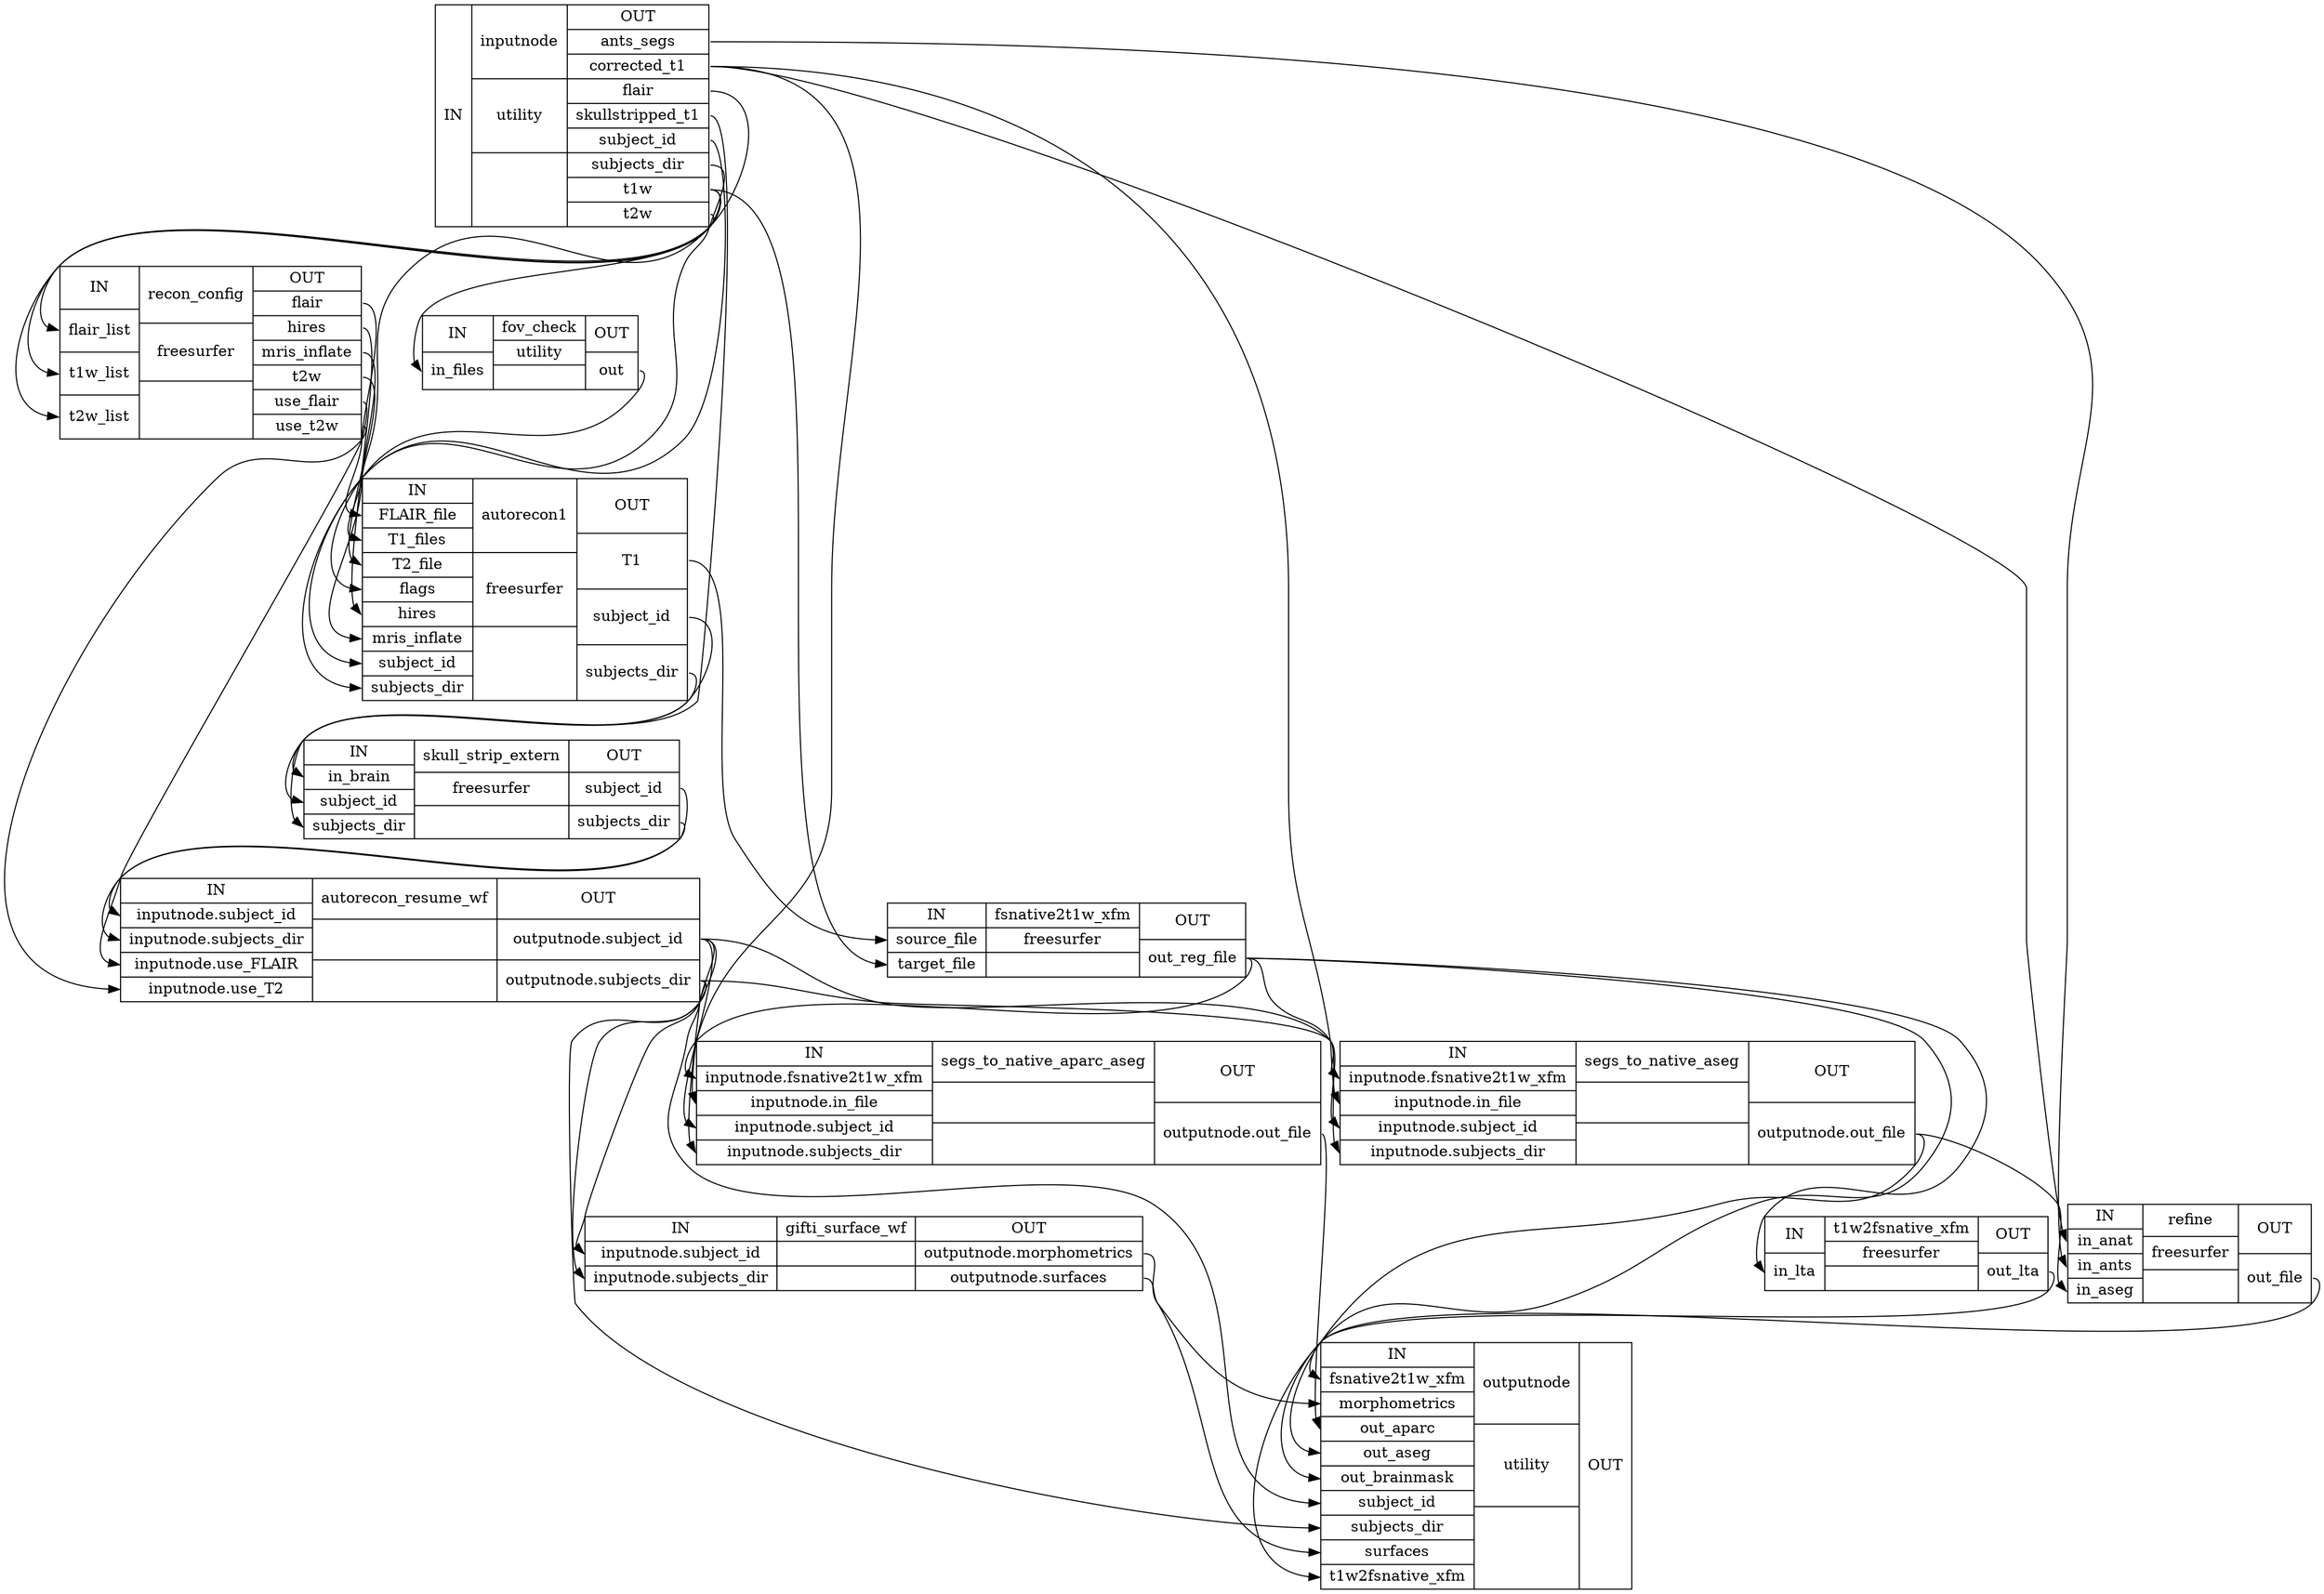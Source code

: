 digraph structs {
node [shape=record];
surface_recon_wfinputnode [label="{IN}|{ inputnode | utility |  }|{OUT|<outantssegs> ants_segs|<outcorrectedt1> corrected_t1|<outflair> flair|<outskullstrippedt1> skullstripped_t1|<outsubjectid> subject_id|<outsubjectsdir> subjects_dir|<outt1w> t1w|<outt2w> t2w}"];
surface_recon_wfrecon_config [label="{IN|<inflairlist> flair_list|<int1wlist> t1w_list|<int2wlist> t2w_list}|{ recon_config | freesurfer |  }|{OUT|<outflair> flair|<outhires> hires|<outmrisinflate> mris_inflate|<outt2w> t2w|<outuseflair> use_flair|<outuset2w> use_t2w}"];
surface_recon_wffov_check [label="{IN|<ininfiles> in_files}|{ fov_check | utility |  }|{OUT|<outout> out}"];
surface_recon_wfautorecon1 [label="{IN|<inFLAIRfile> FLAIR_file|<inT1files> T1_files|<inT2file> T2_file|<inflags> flags|<inhires> hires|<inmrisinflate> mris_inflate|<insubjectid> subject_id|<insubjectsdir> subjects_dir}|{ autorecon1 | freesurfer |  }|{OUT|<outT1> T1|<outsubjectid> subject_id|<outsubjectsdir> subjects_dir}"];
surface_recon_wfskull_strip_extern [label="{IN|<ininbrain> in_brain|<insubjectid> subject_id|<insubjectsdir> subjects_dir}|{ skull_strip_extern | freesurfer |  }|{OUT|<outsubjectid> subject_id|<outsubjectsdir> subjects_dir}"];
surface_recon_wffsnative2t1w_xfm [label="{IN|<insourcefile> source_file|<intargetfile> target_file}|{ fsnative2t1w_xfm | freesurfer |  }|{OUT|<outoutregfile> out_reg_file}"];
surface_recon_wfautorecon_resume_wf [label="{IN|<ininputnodesubjectid> inputnode.subject_id|<ininputnodesubjectsdir> inputnode.subjects_dir|<ininputnodeuseFLAIR> inputnode.use_FLAIR|<ininputnodeuseT2> inputnode.use_T2}|{ autorecon_resume_wf |  |  }|{OUT|<outoutputnodesubjectid> outputnode.subject_id|<outoutputnodesubjectsdir> outputnode.subjects_dir}"];
surface_recon_wft1w2fsnative_xfm [label="{IN|<ininlta> in_lta}|{ t1w2fsnative_xfm | freesurfer |  }|{OUT|<outoutlta> out_lta}"];
surface_recon_wfgifti_surface_wf [label="{IN|<ininputnodesubjectid> inputnode.subject_id|<ininputnodesubjectsdir> inputnode.subjects_dir}|{ gifti_surface_wf |  |  }|{OUT|<outoutputnodemorphometrics> outputnode.morphometrics|<outoutputnodesurfaces> outputnode.surfaces}"];
surface_recon_wfsegs_to_native_aseg [label="{IN|<ininputnodefsnative2t1wxfm> inputnode.fsnative2t1w_xfm|<ininputnodeinfile> inputnode.in_file|<ininputnodesubjectid> inputnode.subject_id|<ininputnodesubjectsdir> inputnode.subjects_dir}|{ segs_to_native_aseg |  |  }|{OUT|<outoutputnodeoutfile> outputnode.out_file}"];
surface_recon_wfsegs_to_native_aparc_aseg [label="{IN|<ininputnodefsnative2t1wxfm> inputnode.fsnative2t1w_xfm|<ininputnodeinfile> inputnode.in_file|<ininputnodesubjectid> inputnode.subject_id|<ininputnodesubjectsdir> inputnode.subjects_dir}|{ segs_to_native_aparc_aseg |  |  }|{OUT|<outoutputnodeoutfile> outputnode.out_file}"];
surface_recon_wfrefine [label="{IN|<ininanat> in_anat|<ininants> in_ants|<ininaseg> in_aseg}|{ refine | freesurfer |  }|{OUT|<outoutfile> out_file}"];
surface_recon_wfoutputnode [label="{IN|<infsnative2t1wxfm> fsnative2t1w_xfm|<inmorphometrics> morphometrics|<inoutaparc> out_aparc|<inoutaseg> out_aseg|<inoutbrainmask> out_brainmask|<insubjectid> subject_id|<insubjectsdir> subjects_dir|<insurfaces> surfaces|<int1w2fsnativexfm> t1w2fsnative_xfm}|{ outputnode | utility |  }|{OUT}"];
surface_recon_wfautorecon1:outT1:e -> surface_recon_wffsnative2t1w_xfm:insourcefile:w;
surface_recon_wfautorecon1:outsubjectid:e -> surface_recon_wfskull_strip_extern:insubjectid:w;
surface_recon_wfautorecon1:outsubjectsdir:e -> surface_recon_wfskull_strip_extern:insubjectsdir:w;
surface_recon_wfautorecon_resume_wf:outoutputnodesubjectid:e -> surface_recon_wfgifti_surface_wf:ininputnodesubjectid:w;
surface_recon_wfautorecon_resume_wf:outoutputnodesubjectid:e -> surface_recon_wfoutputnode:insubjectid:w;
surface_recon_wfautorecon_resume_wf:outoutputnodesubjectid:e -> surface_recon_wfsegs_to_native_aparc_aseg:ininputnodesubjectid:w;
surface_recon_wfautorecon_resume_wf:outoutputnodesubjectid:e -> surface_recon_wfsegs_to_native_aseg:ininputnodesubjectid:w;
surface_recon_wfautorecon_resume_wf:outoutputnodesubjectsdir:e -> surface_recon_wfgifti_surface_wf:ininputnodesubjectsdir:w;
surface_recon_wfautorecon_resume_wf:outoutputnodesubjectsdir:e -> surface_recon_wfoutputnode:insubjectsdir:w;
surface_recon_wfautorecon_resume_wf:outoutputnodesubjectsdir:e -> surface_recon_wfsegs_to_native_aparc_aseg:ininputnodesubjectsdir:w;
surface_recon_wfautorecon_resume_wf:outoutputnodesubjectsdir:e -> surface_recon_wfsegs_to_native_aseg:ininputnodesubjectsdir:w;
surface_recon_wffov_check:outout:e -> surface_recon_wfautorecon1:inflags:w;
surface_recon_wffsnative2t1w_xfm:outoutregfile:e -> surface_recon_wfoutputnode:infsnative2t1wxfm:w;
surface_recon_wffsnative2t1w_xfm:outoutregfile:e -> surface_recon_wfsegs_to_native_aparc_aseg:ininputnodefsnative2t1wxfm:w;
surface_recon_wffsnative2t1w_xfm:outoutregfile:e -> surface_recon_wfsegs_to_native_aseg:ininputnodefsnative2t1wxfm:w;
surface_recon_wffsnative2t1w_xfm:outoutregfile:e -> surface_recon_wft1w2fsnative_xfm:ininlta:w;
surface_recon_wfgifti_surface_wf:outoutputnodemorphometrics:e -> surface_recon_wfoutputnode:inmorphometrics:w;
surface_recon_wfgifti_surface_wf:outoutputnodesurfaces:e -> surface_recon_wfoutputnode:insurfaces:w;
surface_recon_wfinputnode:outantssegs:e -> surface_recon_wfrefine:ininants:w;
surface_recon_wfinputnode:outcorrectedt1:e -> surface_recon_wfrefine:ininanat:w;
surface_recon_wfinputnode:outcorrectedt1:e -> surface_recon_wfsegs_to_native_aparc_aseg:ininputnodeinfile:w;
surface_recon_wfinputnode:outcorrectedt1:e -> surface_recon_wfsegs_to_native_aseg:ininputnodeinfile:w;
surface_recon_wfinputnode:outflair:e -> surface_recon_wfrecon_config:inflairlist:w;
surface_recon_wfinputnode:outskullstrippedt1:e -> surface_recon_wfskull_strip_extern:ininbrain:w;
surface_recon_wfinputnode:outsubjectid:e -> surface_recon_wfautorecon1:insubjectid:w;
surface_recon_wfinputnode:outsubjectsdir:e -> surface_recon_wfautorecon1:insubjectsdir:w;
surface_recon_wfinputnode:outt1w:e -> surface_recon_wfautorecon1:inT1files:w;
surface_recon_wfinputnode:outt1w:e -> surface_recon_wffov_check:ininfiles:w;
surface_recon_wfinputnode:outt1w:e -> surface_recon_wffsnative2t1w_xfm:intargetfile:w;
surface_recon_wfinputnode:outt1w:e -> surface_recon_wfrecon_config:int1wlist:w;
surface_recon_wfinputnode:outt2w:e -> surface_recon_wfrecon_config:int2wlist:w;
surface_recon_wfrecon_config:outflair:e -> surface_recon_wfautorecon1:inFLAIRfile:w;
surface_recon_wfrecon_config:outhires:e -> surface_recon_wfautorecon1:inhires:w;
surface_recon_wfrecon_config:outmrisinflate:e -> surface_recon_wfautorecon1:inmrisinflate:w;
surface_recon_wfrecon_config:outt2w:e -> surface_recon_wfautorecon1:inT2file:w;
surface_recon_wfrecon_config:outuseflair:e -> surface_recon_wfautorecon_resume_wf:ininputnodeuseFLAIR:w;
surface_recon_wfrecon_config:outuset2w:e -> surface_recon_wfautorecon_resume_wf:ininputnodeuseT2:w;
surface_recon_wfrefine:outoutfile:e -> surface_recon_wfoutputnode:inoutbrainmask:w;
surface_recon_wfsegs_to_native_aparc_aseg:outoutputnodeoutfile:e -> surface_recon_wfoutputnode:inoutaparc:w;
surface_recon_wfsegs_to_native_aseg:outoutputnodeoutfile:e -> surface_recon_wfoutputnode:inoutaseg:w;
surface_recon_wfsegs_to_native_aseg:outoutputnodeoutfile:e -> surface_recon_wfrefine:ininaseg:w;
surface_recon_wfskull_strip_extern:outsubjectid:e -> surface_recon_wfautorecon_resume_wf:ininputnodesubjectid:w;
surface_recon_wfskull_strip_extern:outsubjectsdir:e -> surface_recon_wfautorecon_resume_wf:ininputnodesubjectsdir:w;
surface_recon_wft1w2fsnative_xfm:outoutlta:e -> surface_recon_wfoutputnode:int1w2fsnativexfm:w;
}